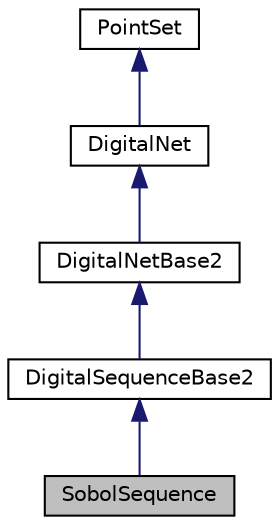 digraph "SobolSequence"
{
 // INTERACTIVE_SVG=YES
  bgcolor="transparent";
  edge [fontname="Helvetica",fontsize="10",labelfontname="Helvetica",labelfontsize="10"];
  node [fontname="Helvetica",fontsize="10",shape=record];
  Node0 [label="SobolSequence",height=0.2,width=0.4,color="black", fillcolor="grey75", style="filled", fontcolor="black"];
  Node1 -> Node0 [dir="back",color="midnightblue",fontsize="10",style="solid",fontname="Helvetica"];
  Node1 [label="DigitalSequenceBase2",height=0.2,width=0.4,color="black",URL="$d6/dec/classumontreal_1_1ssj_1_1hups_1_1DigitalSequenceBase2.html",tooltip="This abstract class describes methods specific to digital sequences in base 2. "];
  Node2 -> Node1 [dir="back",color="midnightblue",fontsize="10",style="solid",fontname="Helvetica"];
  Node2 [label="DigitalNetBase2",height=0.2,width=0.4,color="black",URL="$d3/dd5/classumontreal_1_1ssj_1_1hups_1_1DigitalNetBase2.html",tooltip="A special case of DigitalNet for the base . "];
  Node3 -> Node2 [dir="back",color="midnightblue",fontsize="10",style="solid",fontname="Helvetica"];
  Node3 [label="DigitalNet",height=0.2,width=0.4,color="black",URL="$de/d70/classumontreal_1_1ssj_1_1hups_1_1DigitalNet.html",tooltip="This class provides the basic structures for storing and manipulating linear digital nets in base ..."];
  Node4 -> Node3 [dir="back",color="midnightblue",fontsize="10",style="solid",fontname="Helvetica"];
  Node4 [label="PointSet",height=0.2,width=0.4,color="black",URL="$d8/d10/classumontreal_1_1ssj_1_1hups_1_1PointSet.html",tooltip="This abstract class represents a general point set. "];
}
